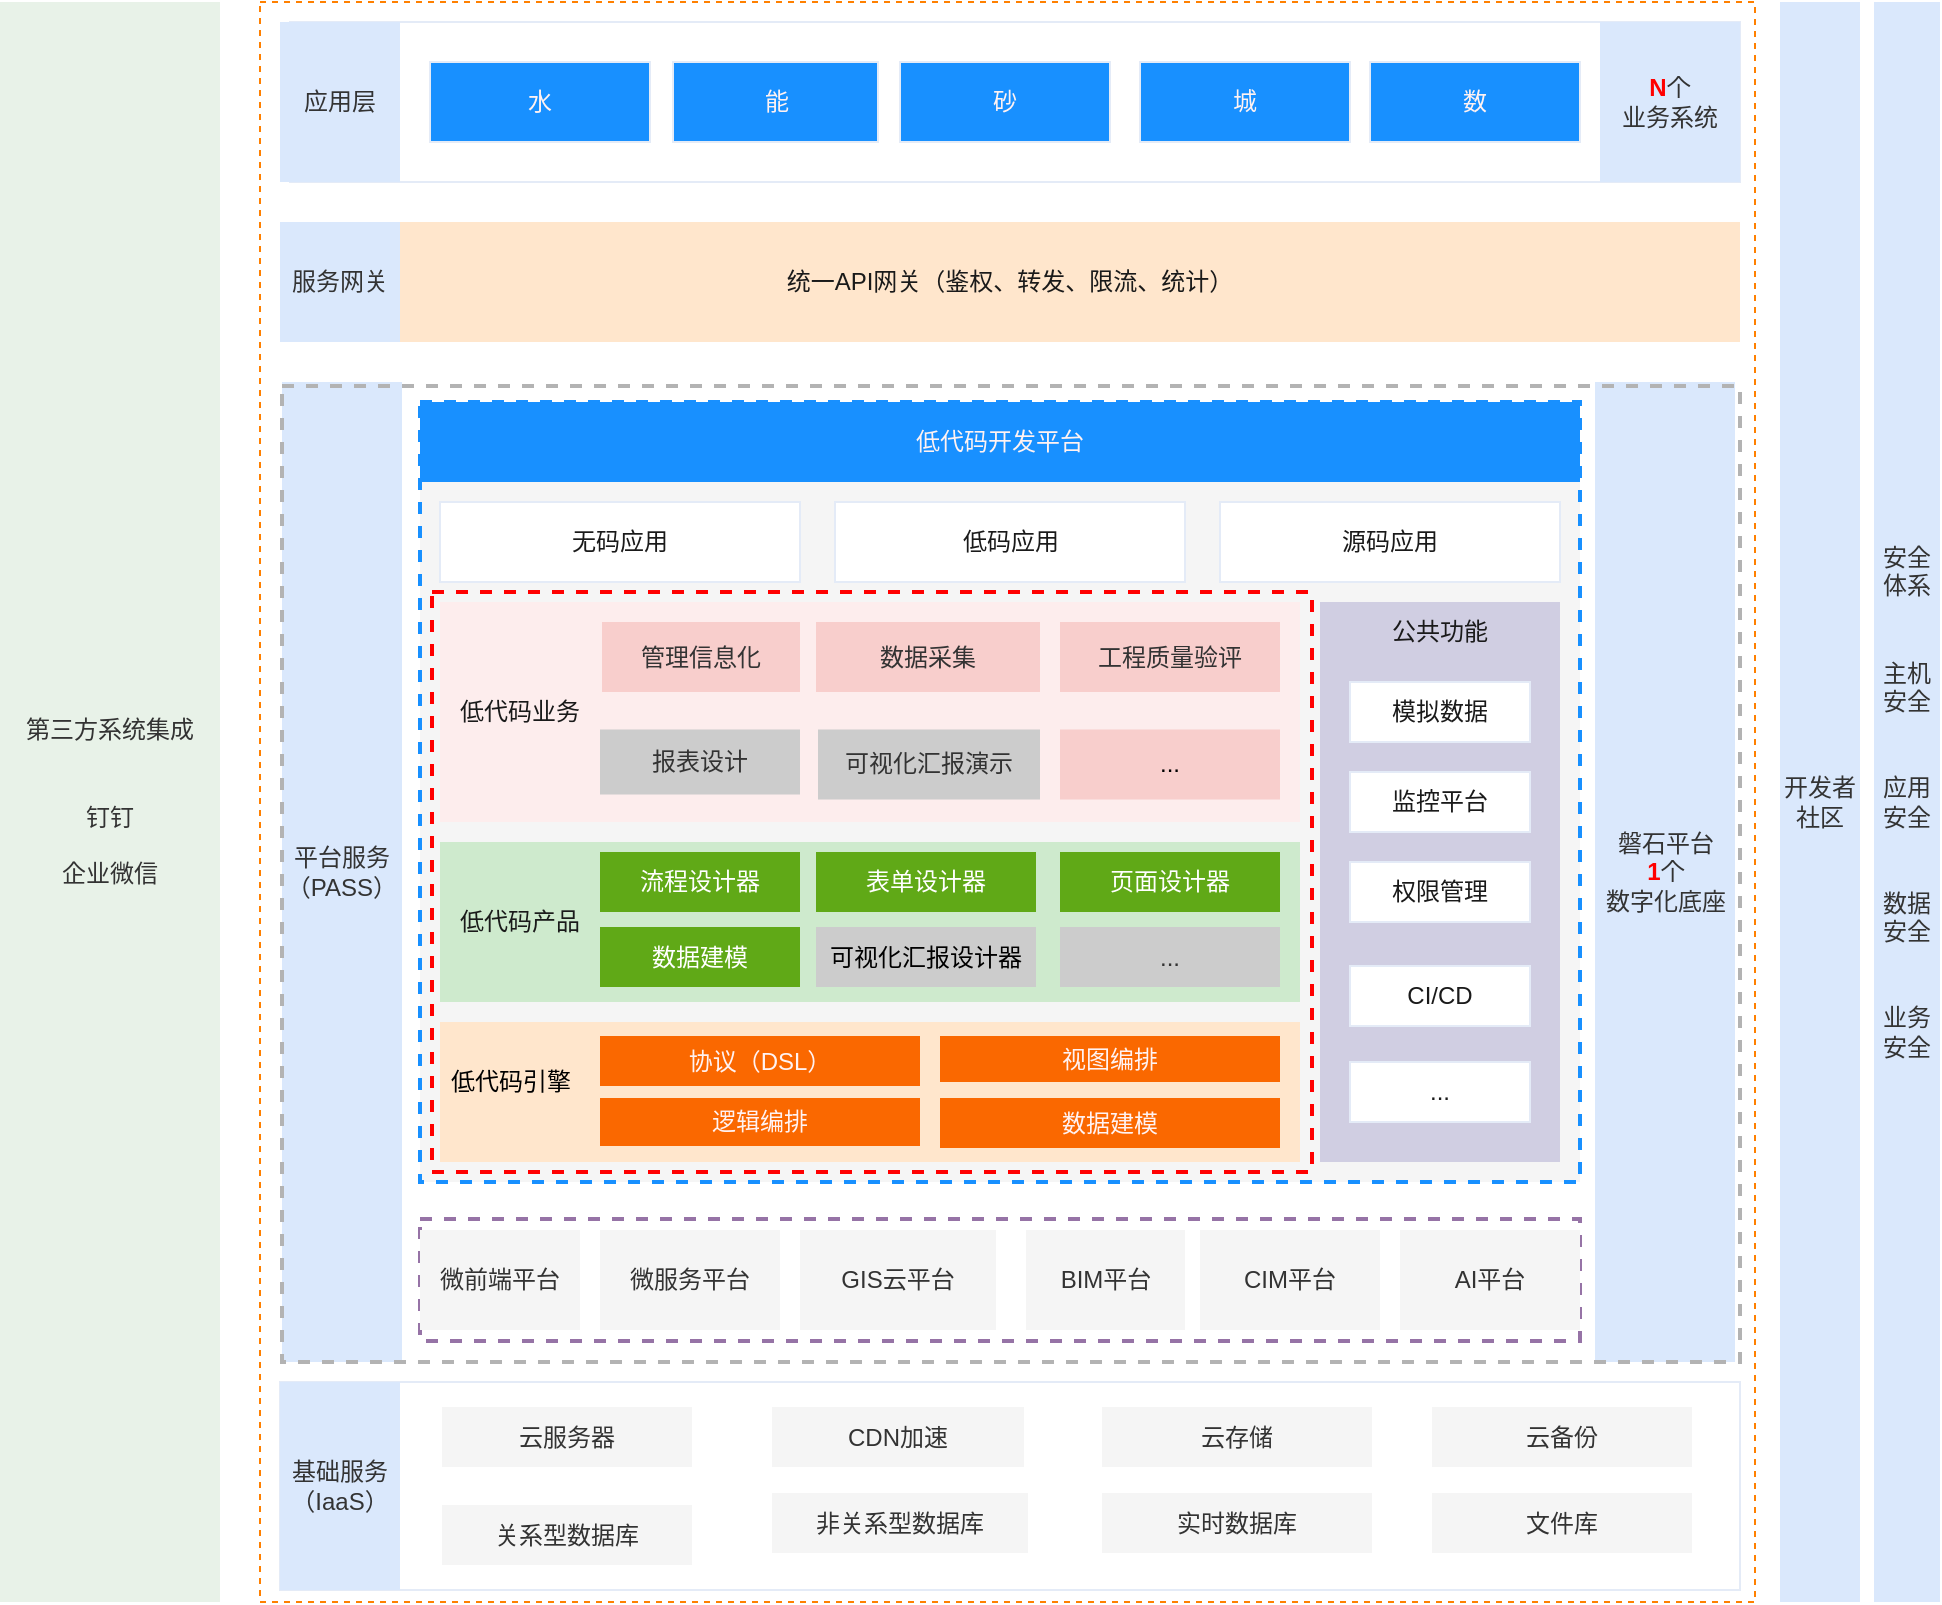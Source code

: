 <mxfile version="24.2.8" type="github">
  <diagram name="第 1 页" id="iJ_StzI4RyBcfN-M5i3P">
    <mxGraphModel dx="1889" dy="578" grid="1" gridSize="10" guides="1" tooltips="1" connect="1" arrows="1" fold="1" page="1" pageScale="1" pageWidth="827" pageHeight="1169" math="0" shadow="0">
      <root>
        <mxCell id="0" />
        <mxCell id="1" parent="0" />
        <mxCell id="XdbiBOKt0hcNEb9WAlxf-1" value="" style="rounded=0;whiteSpace=wrap;html=1;fillColor=none;dashed=1;strokeWidth=2;strokeColor=#9673a6;" parent="1" vertex="1">
          <mxGeometry x="100" y="728.5" width="580" height="61" as="geometry" />
        </mxCell>
        <mxCell id="yf16CdO8YpfE5HRmcU5y-19" value="磐石平台&lt;div&gt;&lt;font color=&quot;#ff0000&quot;&gt;&lt;b&gt;1&lt;/b&gt;&lt;/font&gt;个&lt;/div&gt;&lt;div&gt;数字化底座&lt;/div&gt;" style="rounded=0;whiteSpace=wrap;html=1;strokeColor=none;fillColor=#dae8fc;fontColor=#333333;" parent="1" vertex="1">
          <mxGeometry x="687.5" y="310" width="70" height="490" as="geometry" />
        </mxCell>
        <mxCell id="yf16CdO8YpfE5HRmcU5y-32" value="平台服务&lt;div&gt;（PASS）&lt;/div&gt;" style="rounded=0;whiteSpace=wrap;html=1;fillColor=#dae8fc;strokeColor=none;fontColor=#333333;" parent="1" vertex="1">
          <mxGeometry x="31" y="310" width="60" height="490" as="geometry" />
        </mxCell>
        <mxCell id="y2X7ScTdlwiD-E1vgeWx-4" value="" style="rounded=0;whiteSpace=wrap;html=1;strokeColor=#B3B3B3;fillColor=none;dashed=1;strokeWidth=2;fontColor=#1A1A1A;" parent="1" vertex="1">
          <mxGeometry x="31" y="312" width="729" height="488" as="geometry" />
        </mxCell>
        <mxCell id="yf16CdO8YpfE5HRmcU5y-44" value="" style="rounded=0;whiteSpace=wrap;html=1;fillColor=#f5f5f5;dashed=1;strokeColor=#1890FF;strokeWidth=2;fontColor=#1A1A1A;" parent="1" vertex="1">
          <mxGeometry x="100" y="320" width="580" height="390" as="geometry" />
        </mxCell>
        <mxCell id="yf16CdO8YpfE5HRmcU5y-1" value="" style="rounded=0;whiteSpace=wrap;html=1;fillColor=none;dashed=1;strokeColor=#FF8000;fontColor=#1A1A1A;" parent="1" vertex="1">
          <mxGeometry x="20" y="120" width="747.5" height="800" as="geometry" />
        </mxCell>
        <mxCell id="yf16CdO8YpfE5HRmcU5y-2" value="第三方系统集成&lt;div&gt;&lt;br&gt;&lt;/div&gt;&lt;div&gt;&lt;br&gt;&lt;/div&gt;&lt;div&gt;钉钉&lt;/div&gt;&lt;div&gt;&lt;br&gt;&lt;/div&gt;&lt;div&gt;企业微信&lt;/div&gt;" style="rounded=0;whiteSpace=wrap;html=1;fillColor=#E8F2E8;strokeColor=none;fontColor=#333333;" parent="1" vertex="1">
          <mxGeometry x="-110" y="120" width="110" height="800" as="geometry" />
        </mxCell>
        <mxCell id="yf16CdO8YpfE5HRmcU5y-3" value="" style="rounded=0;whiteSpace=wrap;html=1;strokeColor=#E4EBF7;fontColor=#1A1A1A;" parent="1" vertex="1">
          <mxGeometry x="35" y="130" width="725" height="80" as="geometry" />
        </mxCell>
        <mxCell id="yf16CdO8YpfE5HRmcU5y-6" value="" style="rounded=0;whiteSpace=wrap;html=1;strokeColor=#E4EBF7;fontColor=#1A1A1A;" parent="1" vertex="1">
          <mxGeometry x="30" y="810" width="730" height="104" as="geometry" />
        </mxCell>
        <mxCell id="yf16CdO8YpfE5HRmcU5y-7" value="开发者社区" style="rounded=0;whiteSpace=wrap;html=1;fillColor=#dae8fc;strokeColor=none;fontColor=#333333;" parent="1" vertex="1">
          <mxGeometry x="780" y="120" width="40" height="800" as="geometry" />
        </mxCell>
        <mxCell id="yf16CdO8YpfE5HRmcU5y-8" value="安全体系&lt;div&gt;&lt;br&gt;&lt;/div&gt;&lt;div&gt;&lt;br&gt;&lt;/div&gt;&lt;div&gt;主机安全&lt;/div&gt;&lt;div&gt;&lt;br&gt;&lt;/div&gt;&lt;div&gt;&lt;br&gt;&lt;/div&gt;&lt;div&gt;应用安全&lt;/div&gt;&lt;div&gt;&lt;br&gt;&lt;/div&gt;&lt;div&gt;&lt;br&gt;&lt;/div&gt;&lt;div&gt;数据安全&lt;/div&gt;&lt;div&gt;&lt;br&gt;&lt;/div&gt;&lt;div&gt;&lt;br&gt;&lt;/div&gt;&lt;div&gt;业务安全&lt;/div&gt;" style="rounded=0;whiteSpace=wrap;html=1;fillColor=#dae8fc;strokeColor=none;fontColor=#333333;" parent="1" vertex="1">
          <mxGeometry x="827" y="120" width="33" height="800" as="geometry" />
        </mxCell>
        <mxCell id="yf16CdO8YpfE5HRmcU5y-9" value="基础服务&lt;div&gt;（IaaS）&lt;/div&gt;" style="rounded=0;whiteSpace=wrap;html=1;fillColor=#dae8fc;strokeColor=none;fontColor=#333333;" parent="1" vertex="1">
          <mxGeometry x="30" y="810" width="60" height="104" as="geometry" />
        </mxCell>
        <mxCell id="yf16CdO8YpfE5HRmcU5y-11" value="云服务器" style="rounded=0;whiteSpace=wrap;html=1;fillColor=#f5f5f5;strokeColor=none;fontColor=#333333;" parent="1" vertex="1">
          <mxGeometry x="111" y="822.5" width="125" height="30" as="geometry" />
        </mxCell>
        <mxCell id="yf16CdO8YpfE5HRmcU5y-12" value="CDN加速" style="rounded=0;whiteSpace=wrap;html=1;strokeColor=none;fontColor=#333333;fillColor=#f5f5f5;" parent="1" vertex="1">
          <mxGeometry x="276" y="822.5" width="126" height="30" as="geometry" />
        </mxCell>
        <mxCell id="yf16CdO8YpfE5HRmcU5y-13" value="云存储" style="rounded=0;whiteSpace=wrap;html=1;strokeColor=none;fontColor=#333333;fillColor=#f5f5f5;" parent="1" vertex="1">
          <mxGeometry x="441" y="822.5" width="135" height="30" as="geometry" />
        </mxCell>
        <mxCell id="yf16CdO8YpfE5HRmcU5y-14" value="云备份" style="rounded=0;whiteSpace=wrap;html=1;strokeColor=none;fontColor=#333333;fillColor=#f5f5f5;" parent="1" vertex="1">
          <mxGeometry x="606" y="822.5" width="130" height="30" as="geometry" />
        </mxCell>
        <mxCell id="yf16CdO8YpfE5HRmcU5y-15" value="关系型数据库" style="rounded=0;whiteSpace=wrap;html=1;strokeColor=none;fontColor=#333333;fillColor=#f5f5f5;" parent="1" vertex="1">
          <mxGeometry x="111" y="871.5" width="125" height="30" as="geometry" />
        </mxCell>
        <mxCell id="yf16CdO8YpfE5HRmcU5y-16" value="非关系型数据库" style="rounded=0;whiteSpace=wrap;html=1;strokeColor=none;fontColor=#333333;fillColor=#f5f5f5;" parent="1" vertex="1">
          <mxGeometry x="276" y="865.5" width="128" height="30" as="geometry" />
        </mxCell>
        <mxCell id="yf16CdO8YpfE5HRmcU5y-17" value="实时数据库" style="rounded=0;whiteSpace=wrap;html=1;strokeColor=none;fontColor=#333333;fillColor=#f5f5f5;" parent="1" vertex="1">
          <mxGeometry x="441" y="865.5" width="135" height="30" as="geometry" />
        </mxCell>
        <mxCell id="yf16CdO8YpfE5HRmcU5y-18" value="文件库" style="rounded=0;whiteSpace=wrap;html=1;strokeColor=none;fontColor=#333333;fillColor=#f5f5f5;" parent="1" vertex="1">
          <mxGeometry x="606" y="865.5" width="130" height="30" as="geometry" />
        </mxCell>
        <mxCell id="yf16CdO8YpfE5HRmcU5y-30" value="&lt;div&gt;应用层&lt;/div&gt;" style="rounded=0;whiteSpace=wrap;html=1;fillColor=#dae8fc;strokeColor=none;fontColor=#333333;" parent="1" vertex="1">
          <mxGeometry x="30" y="130" width="60" height="80" as="geometry" />
        </mxCell>
        <mxCell id="yf16CdO8YpfE5HRmcU5y-31" value="" style="rounded=0;whiteSpace=wrap;html=1;strokeColor=#FF0000;fillColor=none;dashed=1;strokeWidth=2;fontColor=#1A1A1A;" parent="1" vertex="1">
          <mxGeometry x="106" y="415" width="440" height="290" as="geometry" />
        </mxCell>
        <mxCell id="yf16CdO8YpfE5HRmcU5y-33" value="统一API网关（鉴权、转发、限流、统计）" style="rounded=0;whiteSpace=wrap;html=1;strokeColor=none;fillColor=#ffe6cc;fontColor=#1A1A1A;" parent="1" vertex="1">
          <mxGeometry x="30" y="230" width="730" height="60" as="geometry" />
        </mxCell>
        <mxCell id="yf16CdO8YpfE5HRmcU5y-34" value="&lt;div&gt;服务网关&lt;/div&gt;" style="rounded=0;whiteSpace=wrap;html=1;fillColor=#dae8fc;strokeColor=none;fontColor=#333333;" parent="1" vertex="1">
          <mxGeometry x="30" y="230" width="60" height="60" as="geometry" />
        </mxCell>
        <mxCell id="yf16CdO8YpfE5HRmcU5y-35" value="水" style="rounded=0;whiteSpace=wrap;html=1;fillColor=#1890ff;fontColor=#FFF2F2;strokeColor=#E4EBF7;" parent="1" vertex="1">
          <mxGeometry x="105" y="150" width="110" height="40" as="geometry" />
        </mxCell>
        <mxCell id="yf16CdO8YpfE5HRmcU5y-40" value="&lt;div&gt;&lt;font color=&quot;#ff0000&quot;&gt;&lt;b&gt;N&lt;/b&gt;&lt;/font&gt;个&lt;/div&gt;&lt;div&gt;业务系统&lt;/div&gt;" style="rounded=0;whiteSpace=wrap;html=1;strokeColor=none;fillColor=#dae8fc;fontColor=#333333;" parent="1" vertex="1">
          <mxGeometry x="690" y="130" width="70" height="80" as="geometry" />
        </mxCell>
        <mxCell id="yf16CdO8YpfE5HRmcU5y-42" value="微服务平台" style="rounded=0;whiteSpace=wrap;html=1;strokeColor=none;fontColor=#333333;fillColor=#f5f5f5;" parent="1" vertex="1">
          <mxGeometry x="190" y="734" width="90" height="50" as="geometry" />
        </mxCell>
        <mxCell id="yf16CdO8YpfE5HRmcU5y-43" value="微前端平台" style="rounded=0;whiteSpace=wrap;html=1;strokeColor=none;fontColor=#333333;fillColor=#f5f5f5;" parent="1" vertex="1">
          <mxGeometry x="100" y="734" width="80" height="50" as="geometry" />
        </mxCell>
        <mxCell id="yf16CdO8YpfE5HRmcU5y-47" value="&lt;font color=&quot;#fff2f2&quot;&gt;低代码开发平台&lt;/font&gt;" style="rounded=0;whiteSpace=wrap;html=1;strokeColor=none;fillColor=#1890FF;fontColor=#1A1A1A;" parent="1" vertex="1">
          <mxGeometry x="100" y="320" width="580" height="40" as="geometry" />
        </mxCell>
        <mxCell id="yf16CdO8YpfE5HRmcU5y-48" value="&lt;div&gt;&lt;br&gt;&lt;/div&gt;" style="rounded=0;whiteSpace=wrap;html=1;strokeColor=none;fillColor=#d0cee2;fontColor=#1A1A1A;" parent="1" vertex="1">
          <mxGeometry x="550" y="420" width="120" height="280" as="geometry" />
        </mxCell>
        <mxCell id="yf16CdO8YpfE5HRmcU5y-49" value="模拟数据" style="rounded=0;whiteSpace=wrap;html=1;strokeColor=#E4EBF7;fontColor=#1A1A1A;" parent="1" vertex="1">
          <mxGeometry x="565" y="460" width="90" height="30" as="geometry" />
        </mxCell>
        <mxCell id="yf16CdO8YpfE5HRmcU5y-50" value="监控平台" style="rounded=0;whiteSpace=wrap;html=1;strokeColor=#E4EBF7;fontColor=#1A1A1A;" parent="1" vertex="1">
          <mxGeometry x="565" y="505" width="90" height="30" as="geometry" />
        </mxCell>
        <mxCell id="yf16CdO8YpfE5HRmcU5y-51" value="权限管理" style="rounded=0;whiteSpace=wrap;html=1;strokeColor=#E4EBF7;fontColor=#1A1A1A;" parent="1" vertex="1">
          <mxGeometry x="565" y="550" width="90" height="30" as="geometry" />
        </mxCell>
        <mxCell id="yf16CdO8YpfE5HRmcU5y-52" value="CI/CD" style="rounded=0;whiteSpace=wrap;html=1;strokeColor=#E4EBF7;fontColor=#1A1A1A;" parent="1" vertex="1">
          <mxGeometry x="565" y="602" width="90" height="30" as="geometry" />
        </mxCell>
        <mxCell id="yf16CdO8YpfE5HRmcU5y-53" value="..." style="rounded=0;whiteSpace=wrap;html=1;strokeColor=#E4EBF7;fontColor=#1A1A1A;" parent="1" vertex="1">
          <mxGeometry x="565" y="650" width="90" height="30" as="geometry" />
        </mxCell>
        <mxCell id="yf16CdO8YpfE5HRmcU5y-56" value="公共功能" style="text;html=1;align=center;verticalAlign=middle;whiteSpace=wrap;rounded=0;strokeColor=none;fontColor=#1A1A1A;" parent="1" vertex="1">
          <mxGeometry x="565" y="420" width="90" height="30" as="geometry" />
        </mxCell>
        <mxCell id="yf16CdO8YpfE5HRmcU5y-57" value="" style="rounded=0;whiteSpace=wrap;html=1;strokeColor=none;fillColor=#ffe6cc;dashed=1;strokeWidth=2;" parent="1" vertex="1">
          <mxGeometry x="110" y="630" width="430" height="70" as="geometry" />
        </mxCell>
        <mxCell id="yf16CdO8YpfE5HRmcU5y-58" value="" style="rounded=0;whiteSpace=wrap;html=1;strokeColor=none;fillColor=#CEEACD;dashed=1;strokeWidth=2;" parent="1" vertex="1">
          <mxGeometry x="110" y="540" width="430" height="80" as="geometry" />
        </mxCell>
        <mxCell id="yf16CdO8YpfE5HRmcU5y-60" value="表单设计器" style="text;html=1;align=center;verticalAlign=middle;whiteSpace=wrap;rounded=0;strokeColor=none;fontColor=#ffffff;fillColor=#60a917;" parent="1" vertex="1">
          <mxGeometry x="298" y="545" width="110" height="30" as="geometry" />
        </mxCell>
        <mxCell id="yf16CdO8YpfE5HRmcU5y-61" value="页面设计器" style="text;html=1;align=center;verticalAlign=middle;whiteSpace=wrap;rounded=0;strokeColor=none;fontColor=#ffffff;fillColor=#60a917;" parent="1" vertex="1">
          <mxGeometry x="420" y="545" width="110" height="30" as="geometry" />
        </mxCell>
        <mxCell id="yf16CdO8YpfE5HRmcU5y-74" value="" style="rounded=0;whiteSpace=wrap;html=1;strokeColor=none;fillColor=#FDEDED;strokeWidth=2;dashed=1;" parent="1" vertex="1">
          <mxGeometry x="110" y="420" width="430" height="110" as="geometry" />
        </mxCell>
        <mxCell id="yf16CdO8YpfE5HRmcU5y-71" value="无码应用" style="rounded=0;whiteSpace=wrap;html=1;strokeColor=#E4EBF7;fontColor=#1A1A1A;" parent="1" vertex="1">
          <mxGeometry x="110" y="370" width="180" height="40" as="geometry" />
        </mxCell>
        <mxCell id="yf16CdO8YpfE5HRmcU5y-72" value="低码应用" style="rounded=0;whiteSpace=wrap;html=1;strokeColor=#E4EBF7;fontColor=#1A1A1A;" parent="1" vertex="1">
          <mxGeometry x="307.5" y="370" width="175" height="40" as="geometry" />
        </mxCell>
        <mxCell id="yf16CdO8YpfE5HRmcU5y-73" value="源码应用" style="rounded=0;whiteSpace=wrap;html=1;strokeColor=#E4EBF7;fontColor=#1A1A1A;" parent="1" vertex="1">
          <mxGeometry x="500" y="370" width="170" height="40" as="geometry" />
        </mxCell>
        <mxCell id="yf16CdO8YpfE5HRmcU5y-76" value="低代码引擎" style="rounded=0;whiteSpace=wrap;html=1;strokeColor=none;fillColor=none;" parent="1" vertex="1">
          <mxGeometry x="111" y="636" width="69" height="48" as="geometry" />
        </mxCell>
        <mxCell id="yf16CdO8YpfE5HRmcU5y-80" value="流程设计器" style="text;html=1;align=center;verticalAlign=middle;whiteSpace=wrap;rounded=0;fillColor=#60a917;fontColor=#ffffff;strokeColor=none;" parent="1" vertex="1">
          <mxGeometry x="190" y="545" width="100" height="30" as="geometry" />
        </mxCell>
        <mxCell id="yf16CdO8YpfE5HRmcU5y-85" value="协议（DSL）" style="text;html=1;align=center;verticalAlign=middle;whiteSpace=wrap;rounded=0;strokeColor=none;fillColor=#fa6800;fontColor=#FFF2F2;" parent="1" vertex="1">
          <mxGeometry x="190" y="637" width="160" height="25" as="geometry" />
        </mxCell>
        <mxCell id="yf16CdO8YpfE5HRmcU5y-103" value="报表设计" style="rounded=0;whiteSpace=wrap;html=1;strokeColor=none;fillColor=#CCCCCC;fontColor=#333333;" parent="1" vertex="1">
          <mxGeometry x="190" y="483.75" width="100" height="32.5" as="geometry" />
        </mxCell>
        <mxCell id="yf16CdO8YpfE5HRmcU5y-104" value="可视化汇报演示" style="rounded=0;whiteSpace=wrap;html=1;strokeColor=none;fillColor=#CCCCCC;fontColor=#333333;" parent="1" vertex="1">
          <mxGeometry x="299" y="483.75" width="111" height="35" as="geometry" />
        </mxCell>
        <mxCell id="yf16CdO8YpfE5HRmcU5y-105" value="管理信息化" style="rounded=0;whiteSpace=wrap;html=1;strokeColor=none;fillColor=#f8cecc;fontColor=#333333;" parent="1" vertex="1">
          <mxGeometry x="191" y="430" width="99" height="35" as="geometry" />
        </mxCell>
        <mxCell id="yf16CdO8YpfE5HRmcU5y-106" value="数据采集" style="rounded=0;whiteSpace=wrap;html=1;strokeColor=none;fillColor=#f8cecc;fontColor=#333333;" parent="1" vertex="1">
          <mxGeometry x="298" y="430" width="112" height="35" as="geometry" />
        </mxCell>
        <mxCell id="yf16CdO8YpfE5HRmcU5y-107" value="工程质量验评" style="rounded=0;whiteSpace=wrap;html=1;strokeColor=none;fillColor=#f8cecc;fontColor=#333333;" parent="1" vertex="1">
          <mxGeometry x="420" y="430" width="110" height="35" as="geometry" />
        </mxCell>
        <mxCell id="yf16CdO8YpfE5HRmcU5y-108" value="&lt;span style=&quot;background-color: initial;&quot;&gt;低代码产品&lt;/span&gt;" style="rounded=0;whiteSpace=wrap;html=1;strokeColor=none;fontColor=#1A1A1A;fillColor=none;" parent="1" vertex="1">
          <mxGeometry x="110" y="540" width="80" height="80" as="geometry" />
        </mxCell>
        <mxCell id="yf16CdO8YpfE5HRmcU5y-110" value="可视化汇报设计器" style="text;html=1;align=center;verticalAlign=middle;whiteSpace=wrap;rounded=0;strokeColor=none;fillColor=#CCCCCC;" parent="1" vertex="1">
          <mxGeometry x="298" y="582.5" width="110" height="30" as="geometry" />
        </mxCell>
        <mxCell id="yf16CdO8YpfE5HRmcU5y-111" value="..." style="text;html=1;align=center;verticalAlign=middle;whiteSpace=wrap;rounded=0;strokeColor=none;fillColor=#CCCCCC;fontColor=#333333;" parent="1" vertex="1">
          <mxGeometry x="420" y="582.5" width="110" height="30" as="geometry" />
        </mxCell>
        <mxCell id="yf16CdO8YpfE5HRmcU5y-112" value="GIS云平台" style="rounded=0;whiteSpace=wrap;html=1;strokeColor=none;fontColor=#333333;fillColor=#f5f5f5;" parent="1" vertex="1">
          <mxGeometry x="290" y="734" width="98" height="50" as="geometry" />
        </mxCell>
        <mxCell id="yf16CdO8YpfE5HRmcU5y-113" value="BIM平台" style="rounded=0;whiteSpace=wrap;html=1;strokeColor=none;fontColor=#333333;fillColor=#f5f5f5;" parent="1" vertex="1">
          <mxGeometry x="403" y="734" width="79.5" height="50" as="geometry" />
        </mxCell>
        <mxCell id="yf16CdO8YpfE5HRmcU5y-114" value="CIM平台" style="rounded=0;whiteSpace=wrap;html=1;strokeColor=none;fontColor=#333333;fillColor=#f5f5f5;" parent="1" vertex="1">
          <mxGeometry x="490" y="734" width="90" height="50" as="geometry" />
        </mxCell>
        <mxCell id="yf16CdO8YpfE5HRmcU5y-115" value="AI平台" style="rounded=0;whiteSpace=wrap;html=1;strokeColor=none;fontColor=#333333;fillColor=#f5f5f5;" parent="1" vertex="1">
          <mxGeometry x="590" y="734" width="90" height="50" as="geometry" />
        </mxCell>
        <mxCell id="yf16CdO8YpfE5HRmcU5y-117" value="低代码业务" style="rounded=0;whiteSpace=wrap;html=1;strokeColor=none;fontColor=#1A1A1A;fillColor=none;" parent="1" vertex="1">
          <mxGeometry x="110" y="420" width="80" height="110" as="geometry" />
        </mxCell>
        <mxCell id="yf16CdO8YpfE5HRmcU5y-119" value="..." style="rounded=0;whiteSpace=wrap;html=1;strokeColor=none;fillColor=#f8cecc;" parent="1" vertex="1">
          <mxGeometry x="420" y="483.75" width="110" height="35" as="geometry" />
        </mxCell>
        <mxCell id="yf16CdO8YpfE5HRmcU5y-122" value="数据建模" style="text;html=1;align=center;verticalAlign=middle;whiteSpace=wrap;rounded=0;fillColor=#60a917;fontColor=#ffffff;strokeColor=none;" parent="1" vertex="1">
          <mxGeometry x="190" y="582.5" width="100" height="30" as="geometry" />
        </mxCell>
        <mxCell id="LOaFoYhl8daFjo1XIEyN-4" value="&lt;font&gt;能&lt;/font&gt;" style="rounded=0;whiteSpace=wrap;html=1;fillColor=#1890FF;strokeColor=#E4EBF7;fontColor=#FFF2F2;" parent="1" vertex="1">
          <mxGeometry x="226.5" y="150" width="102.5" height="40" as="geometry" />
        </mxCell>
        <mxCell id="LOaFoYhl8daFjo1XIEyN-5" value="&lt;font&gt;砂&lt;/font&gt;" style="rounded=0;whiteSpace=wrap;html=1;fillColor=#1890FF;strokeColor=#E4EBF7;fontColor=#FFF2F2;" parent="1" vertex="1">
          <mxGeometry x="340" y="150" width="105" height="40" as="geometry" />
        </mxCell>
        <mxCell id="LOaFoYhl8daFjo1XIEyN-6" value="&lt;font&gt;城&lt;/font&gt;" style="rounded=0;whiteSpace=wrap;html=1;fillColor=#1890FF;strokeColor=#E4EBF7;fontColor=#FFF2F2;" parent="1" vertex="1">
          <mxGeometry x="460" y="150" width="105" height="40" as="geometry" />
        </mxCell>
        <mxCell id="LOaFoYhl8daFjo1XIEyN-7" value="&lt;font&gt;数&lt;/font&gt;" style="rounded=0;whiteSpace=wrap;html=1;fillColor=#1890FF;strokeColor=#E4EBF7;fontColor=#FFF2F2;" parent="1" vertex="1">
          <mxGeometry x="575" y="150" width="105" height="40" as="geometry" />
        </mxCell>
        <mxCell id="LOaFoYhl8daFjo1XIEyN-10" value="逻辑编排" style="text;html=1;align=center;verticalAlign=middle;whiteSpace=wrap;rounded=0;strokeColor=none;fillColor=#fa6800;fontColor=#FFF2F2;" parent="1" vertex="1">
          <mxGeometry x="190" y="668" width="160" height="24" as="geometry" />
        </mxCell>
        <mxCell id="LOaFoYhl8daFjo1XIEyN-11" value="视图编排" style="text;html=1;align=center;verticalAlign=middle;whiteSpace=wrap;rounded=0;strokeColor=none;fillColor=#fa6800;fontColor=#FFF2F2;" parent="1" vertex="1">
          <mxGeometry x="360" y="637" width="170" height="23" as="geometry" />
        </mxCell>
        <mxCell id="LOaFoYhl8daFjo1XIEyN-12" value="数据建模" style="text;html=1;align=center;verticalAlign=middle;whiteSpace=wrap;rounded=0;strokeColor=none;fillColor=#fa6800;fontColor=#FFF2F2;" parent="1" vertex="1">
          <mxGeometry x="360" y="668" width="170" height="25" as="geometry" />
        </mxCell>
      </root>
    </mxGraphModel>
  </diagram>
</mxfile>
